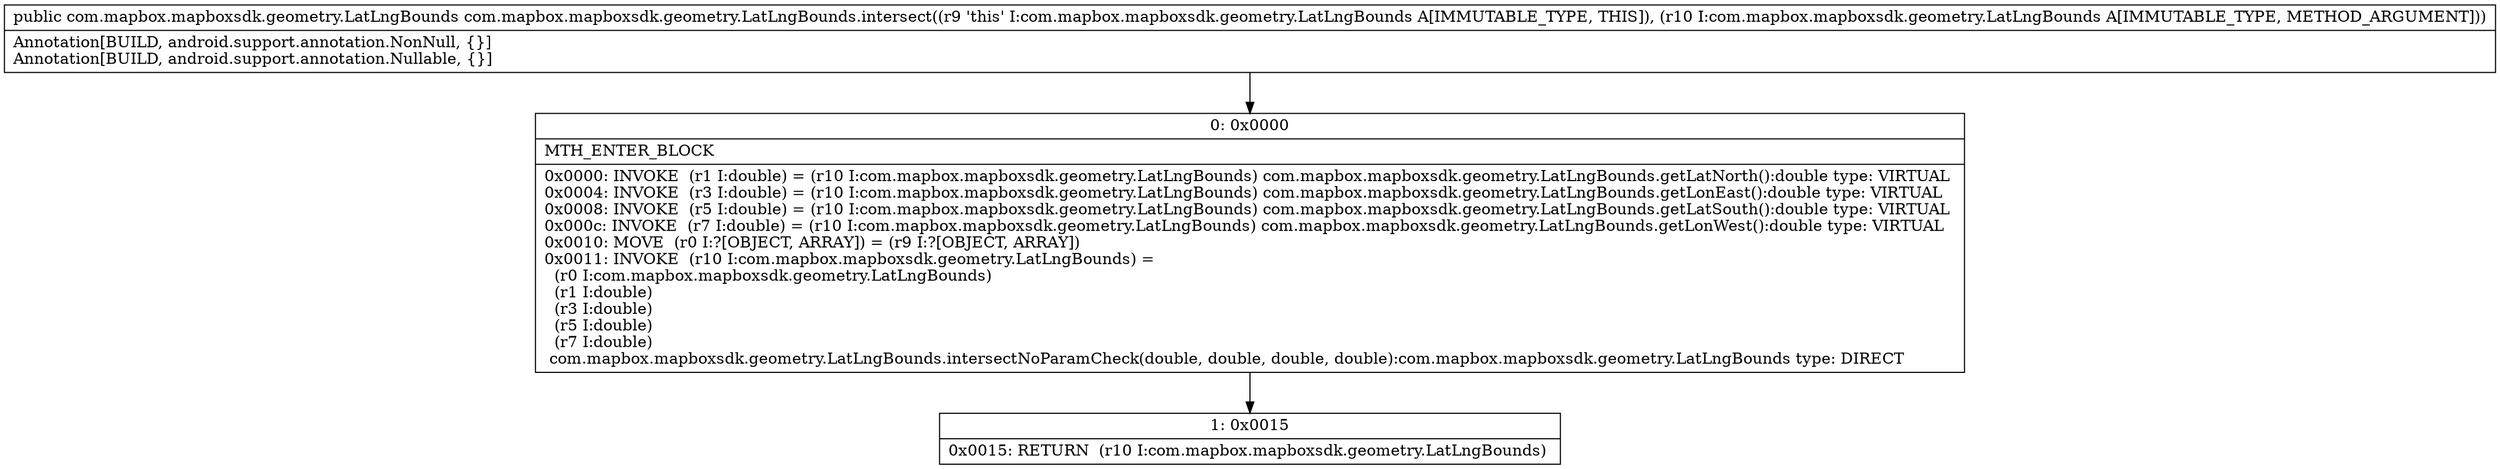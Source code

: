 digraph "CFG forcom.mapbox.mapboxsdk.geometry.LatLngBounds.intersect(Lcom\/mapbox\/mapboxsdk\/geometry\/LatLngBounds;)Lcom\/mapbox\/mapboxsdk\/geometry\/LatLngBounds;" {
Node_0 [shape=record,label="{0\:\ 0x0000|MTH_ENTER_BLOCK\l|0x0000: INVOKE  (r1 I:double) = (r10 I:com.mapbox.mapboxsdk.geometry.LatLngBounds) com.mapbox.mapboxsdk.geometry.LatLngBounds.getLatNorth():double type: VIRTUAL \l0x0004: INVOKE  (r3 I:double) = (r10 I:com.mapbox.mapboxsdk.geometry.LatLngBounds) com.mapbox.mapboxsdk.geometry.LatLngBounds.getLonEast():double type: VIRTUAL \l0x0008: INVOKE  (r5 I:double) = (r10 I:com.mapbox.mapboxsdk.geometry.LatLngBounds) com.mapbox.mapboxsdk.geometry.LatLngBounds.getLatSouth():double type: VIRTUAL \l0x000c: INVOKE  (r7 I:double) = (r10 I:com.mapbox.mapboxsdk.geometry.LatLngBounds) com.mapbox.mapboxsdk.geometry.LatLngBounds.getLonWest():double type: VIRTUAL \l0x0010: MOVE  (r0 I:?[OBJECT, ARRAY]) = (r9 I:?[OBJECT, ARRAY]) \l0x0011: INVOKE  (r10 I:com.mapbox.mapboxsdk.geometry.LatLngBounds) = \l  (r0 I:com.mapbox.mapboxsdk.geometry.LatLngBounds)\l  (r1 I:double)\l  (r3 I:double)\l  (r5 I:double)\l  (r7 I:double)\l com.mapbox.mapboxsdk.geometry.LatLngBounds.intersectNoParamCheck(double, double, double, double):com.mapbox.mapboxsdk.geometry.LatLngBounds type: DIRECT \l}"];
Node_1 [shape=record,label="{1\:\ 0x0015|0x0015: RETURN  (r10 I:com.mapbox.mapboxsdk.geometry.LatLngBounds) \l}"];
MethodNode[shape=record,label="{public com.mapbox.mapboxsdk.geometry.LatLngBounds com.mapbox.mapboxsdk.geometry.LatLngBounds.intersect((r9 'this' I:com.mapbox.mapboxsdk.geometry.LatLngBounds A[IMMUTABLE_TYPE, THIS]), (r10 I:com.mapbox.mapboxsdk.geometry.LatLngBounds A[IMMUTABLE_TYPE, METHOD_ARGUMENT]))  | Annotation[BUILD, android.support.annotation.NonNull, \{\}]\lAnnotation[BUILD, android.support.annotation.Nullable, \{\}]\l}"];
MethodNode -> Node_0;
Node_0 -> Node_1;
}


